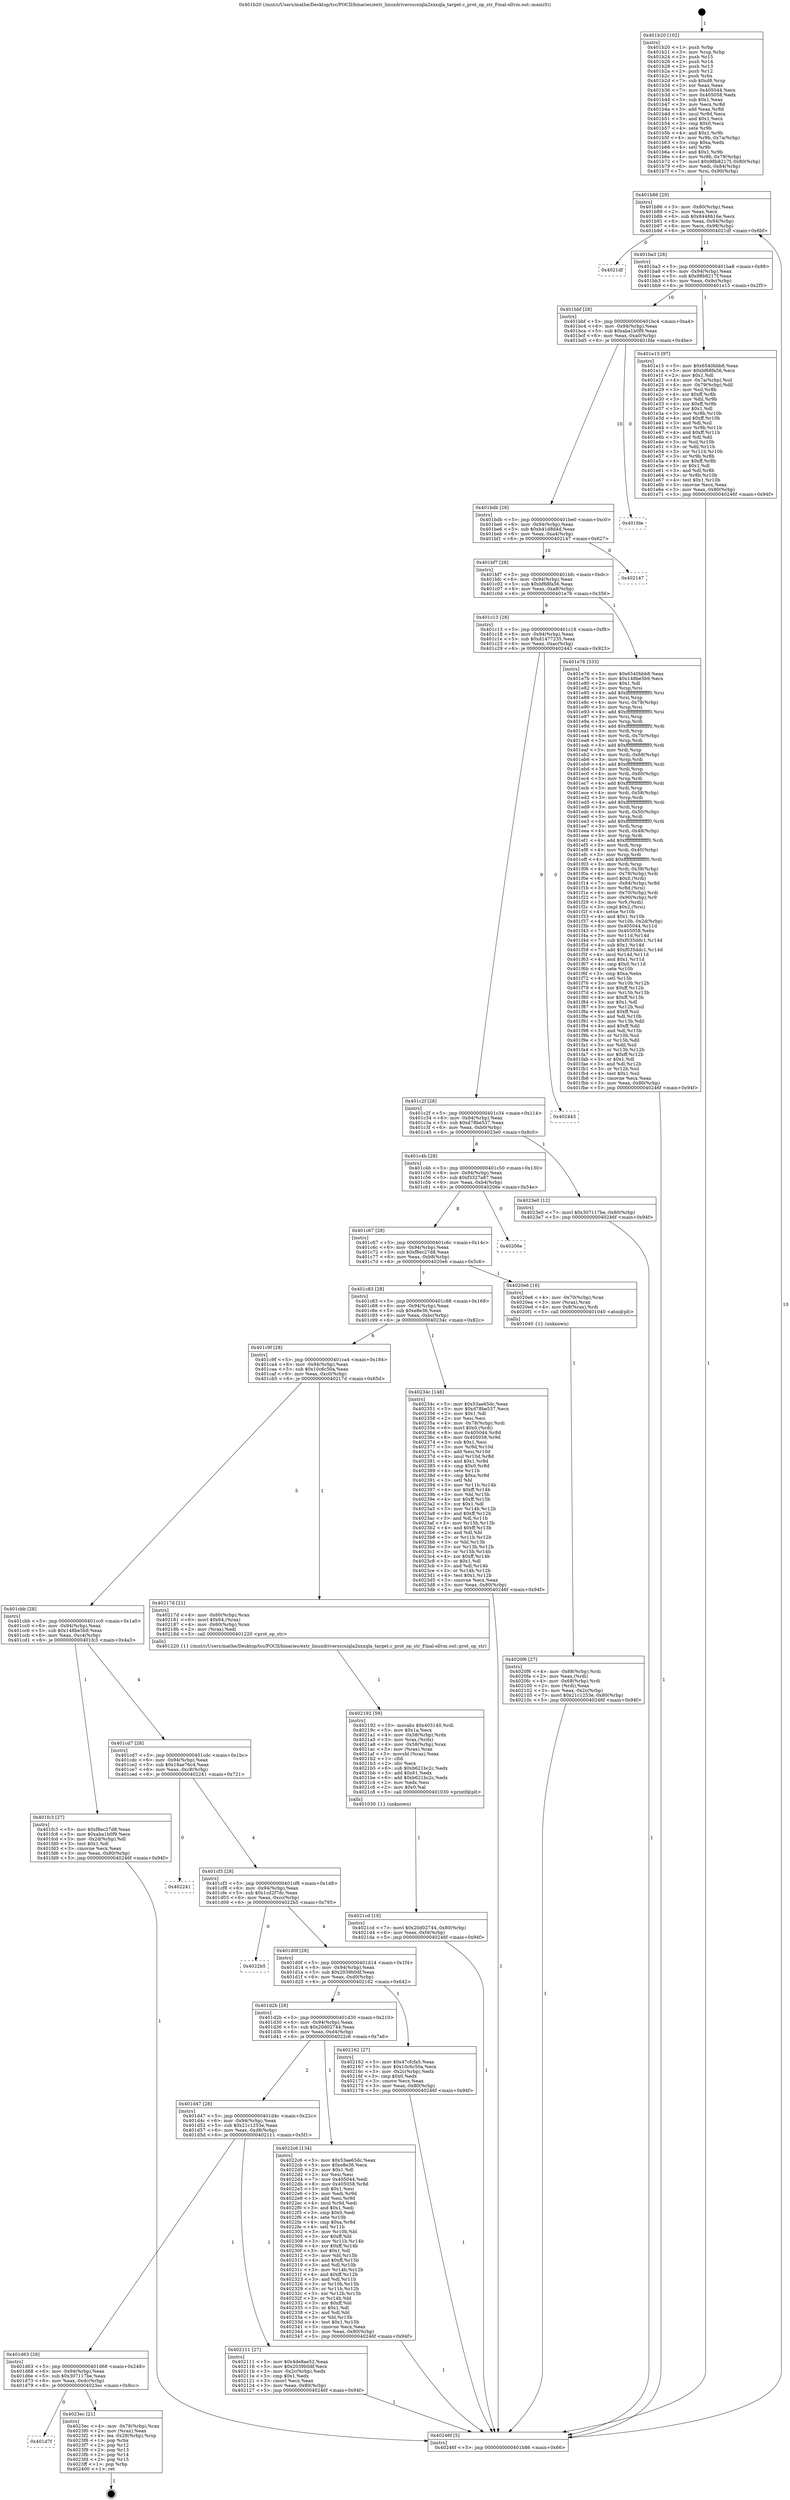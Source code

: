 digraph "0x401b20" {
  label = "0x401b20 (/mnt/c/Users/mathe/Desktop/tcc/POCII/binaries/extr_linuxdriversscsiqla2xxxqla_target.c_prot_op_str_Final-ollvm.out::main(0))"
  labelloc = "t"
  node[shape=record]

  Entry [label="",width=0.3,height=0.3,shape=circle,fillcolor=black,style=filled]
  "0x401b86" [label="{
     0x401b86 [29]\l
     | [instrs]\l
     &nbsp;&nbsp;0x401b86 \<+3\>: mov -0x80(%rbp),%eax\l
     &nbsp;&nbsp;0x401b89 \<+2\>: mov %eax,%ecx\l
     &nbsp;&nbsp;0x401b8b \<+6\>: sub $0x8448616e,%ecx\l
     &nbsp;&nbsp;0x401b91 \<+6\>: mov %eax,-0x94(%rbp)\l
     &nbsp;&nbsp;0x401b97 \<+6\>: mov %ecx,-0x98(%rbp)\l
     &nbsp;&nbsp;0x401b9d \<+6\>: je 00000000004021df \<main+0x6bf\>\l
  }"]
  "0x4021df" [label="{
     0x4021df\l
  }", style=dashed]
  "0x401ba3" [label="{
     0x401ba3 [28]\l
     | [instrs]\l
     &nbsp;&nbsp;0x401ba3 \<+5\>: jmp 0000000000401ba8 \<main+0x88\>\l
     &nbsp;&nbsp;0x401ba8 \<+6\>: mov -0x94(%rbp),%eax\l
     &nbsp;&nbsp;0x401bae \<+5\>: sub $0x98b8217f,%eax\l
     &nbsp;&nbsp;0x401bb3 \<+6\>: mov %eax,-0x9c(%rbp)\l
     &nbsp;&nbsp;0x401bb9 \<+6\>: je 0000000000401e15 \<main+0x2f5\>\l
  }"]
  Exit [label="",width=0.3,height=0.3,shape=circle,fillcolor=black,style=filled,peripheries=2]
  "0x401e15" [label="{
     0x401e15 [97]\l
     | [instrs]\l
     &nbsp;&nbsp;0x401e15 \<+5\>: mov $0x6540bbb8,%eax\l
     &nbsp;&nbsp;0x401e1a \<+5\>: mov $0xbf68fa56,%ecx\l
     &nbsp;&nbsp;0x401e1f \<+2\>: mov $0x1,%dl\l
     &nbsp;&nbsp;0x401e21 \<+4\>: mov -0x7a(%rbp),%sil\l
     &nbsp;&nbsp;0x401e25 \<+4\>: mov -0x79(%rbp),%dil\l
     &nbsp;&nbsp;0x401e29 \<+3\>: mov %sil,%r8b\l
     &nbsp;&nbsp;0x401e2c \<+4\>: xor $0xff,%r8b\l
     &nbsp;&nbsp;0x401e30 \<+3\>: mov %dil,%r9b\l
     &nbsp;&nbsp;0x401e33 \<+4\>: xor $0xff,%r9b\l
     &nbsp;&nbsp;0x401e37 \<+3\>: xor $0x1,%dl\l
     &nbsp;&nbsp;0x401e3a \<+3\>: mov %r8b,%r10b\l
     &nbsp;&nbsp;0x401e3d \<+4\>: and $0xff,%r10b\l
     &nbsp;&nbsp;0x401e41 \<+3\>: and %dl,%sil\l
     &nbsp;&nbsp;0x401e44 \<+3\>: mov %r9b,%r11b\l
     &nbsp;&nbsp;0x401e47 \<+4\>: and $0xff,%r11b\l
     &nbsp;&nbsp;0x401e4b \<+3\>: and %dl,%dil\l
     &nbsp;&nbsp;0x401e4e \<+3\>: or %sil,%r10b\l
     &nbsp;&nbsp;0x401e51 \<+3\>: or %dil,%r11b\l
     &nbsp;&nbsp;0x401e54 \<+3\>: xor %r11b,%r10b\l
     &nbsp;&nbsp;0x401e57 \<+3\>: or %r9b,%r8b\l
     &nbsp;&nbsp;0x401e5a \<+4\>: xor $0xff,%r8b\l
     &nbsp;&nbsp;0x401e5e \<+3\>: or $0x1,%dl\l
     &nbsp;&nbsp;0x401e61 \<+3\>: and %dl,%r8b\l
     &nbsp;&nbsp;0x401e64 \<+3\>: or %r8b,%r10b\l
     &nbsp;&nbsp;0x401e67 \<+4\>: test $0x1,%r10b\l
     &nbsp;&nbsp;0x401e6b \<+3\>: cmovne %ecx,%eax\l
     &nbsp;&nbsp;0x401e6e \<+3\>: mov %eax,-0x80(%rbp)\l
     &nbsp;&nbsp;0x401e71 \<+5\>: jmp 000000000040246f \<main+0x94f\>\l
  }"]
  "0x401bbf" [label="{
     0x401bbf [28]\l
     | [instrs]\l
     &nbsp;&nbsp;0x401bbf \<+5\>: jmp 0000000000401bc4 \<main+0xa4\>\l
     &nbsp;&nbsp;0x401bc4 \<+6\>: mov -0x94(%rbp),%eax\l
     &nbsp;&nbsp;0x401bca \<+5\>: sub $0xaba1b0f9,%eax\l
     &nbsp;&nbsp;0x401bcf \<+6\>: mov %eax,-0xa0(%rbp)\l
     &nbsp;&nbsp;0x401bd5 \<+6\>: je 0000000000401fde \<main+0x4be\>\l
  }"]
  "0x40246f" [label="{
     0x40246f [5]\l
     | [instrs]\l
     &nbsp;&nbsp;0x40246f \<+5\>: jmp 0000000000401b86 \<main+0x66\>\l
  }"]
  "0x401b20" [label="{
     0x401b20 [102]\l
     | [instrs]\l
     &nbsp;&nbsp;0x401b20 \<+1\>: push %rbp\l
     &nbsp;&nbsp;0x401b21 \<+3\>: mov %rsp,%rbp\l
     &nbsp;&nbsp;0x401b24 \<+2\>: push %r15\l
     &nbsp;&nbsp;0x401b26 \<+2\>: push %r14\l
     &nbsp;&nbsp;0x401b28 \<+2\>: push %r13\l
     &nbsp;&nbsp;0x401b2a \<+2\>: push %r12\l
     &nbsp;&nbsp;0x401b2c \<+1\>: push %rbx\l
     &nbsp;&nbsp;0x401b2d \<+7\>: sub $0xd8,%rsp\l
     &nbsp;&nbsp;0x401b34 \<+2\>: xor %eax,%eax\l
     &nbsp;&nbsp;0x401b36 \<+7\>: mov 0x405044,%ecx\l
     &nbsp;&nbsp;0x401b3d \<+7\>: mov 0x405058,%edx\l
     &nbsp;&nbsp;0x401b44 \<+3\>: sub $0x1,%eax\l
     &nbsp;&nbsp;0x401b47 \<+3\>: mov %ecx,%r8d\l
     &nbsp;&nbsp;0x401b4a \<+3\>: add %eax,%r8d\l
     &nbsp;&nbsp;0x401b4d \<+4\>: imul %r8d,%ecx\l
     &nbsp;&nbsp;0x401b51 \<+3\>: and $0x1,%ecx\l
     &nbsp;&nbsp;0x401b54 \<+3\>: cmp $0x0,%ecx\l
     &nbsp;&nbsp;0x401b57 \<+4\>: sete %r9b\l
     &nbsp;&nbsp;0x401b5b \<+4\>: and $0x1,%r9b\l
     &nbsp;&nbsp;0x401b5f \<+4\>: mov %r9b,-0x7a(%rbp)\l
     &nbsp;&nbsp;0x401b63 \<+3\>: cmp $0xa,%edx\l
     &nbsp;&nbsp;0x401b66 \<+4\>: setl %r9b\l
     &nbsp;&nbsp;0x401b6a \<+4\>: and $0x1,%r9b\l
     &nbsp;&nbsp;0x401b6e \<+4\>: mov %r9b,-0x79(%rbp)\l
     &nbsp;&nbsp;0x401b72 \<+7\>: movl $0x98b8217f,-0x80(%rbp)\l
     &nbsp;&nbsp;0x401b79 \<+6\>: mov %edi,-0x84(%rbp)\l
     &nbsp;&nbsp;0x401b7f \<+7\>: mov %rsi,-0x90(%rbp)\l
  }"]
  "0x401d7f" [label="{
     0x401d7f\l
  }", style=dashed]
  "0x401fde" [label="{
     0x401fde\l
  }", style=dashed]
  "0x401bdb" [label="{
     0x401bdb [28]\l
     | [instrs]\l
     &nbsp;&nbsp;0x401bdb \<+5\>: jmp 0000000000401be0 \<main+0xc0\>\l
     &nbsp;&nbsp;0x401be0 \<+6\>: mov -0x94(%rbp),%eax\l
     &nbsp;&nbsp;0x401be6 \<+5\>: sub $0xb41d8d4d,%eax\l
     &nbsp;&nbsp;0x401beb \<+6\>: mov %eax,-0xa4(%rbp)\l
     &nbsp;&nbsp;0x401bf1 \<+6\>: je 0000000000402147 \<main+0x627\>\l
  }"]
  "0x4023ec" [label="{
     0x4023ec [21]\l
     | [instrs]\l
     &nbsp;&nbsp;0x4023ec \<+4\>: mov -0x78(%rbp),%rax\l
     &nbsp;&nbsp;0x4023f0 \<+2\>: mov (%rax),%eax\l
     &nbsp;&nbsp;0x4023f2 \<+4\>: lea -0x28(%rbp),%rsp\l
     &nbsp;&nbsp;0x4023f6 \<+1\>: pop %rbx\l
     &nbsp;&nbsp;0x4023f7 \<+2\>: pop %r12\l
     &nbsp;&nbsp;0x4023f9 \<+2\>: pop %r13\l
     &nbsp;&nbsp;0x4023fb \<+2\>: pop %r14\l
     &nbsp;&nbsp;0x4023fd \<+2\>: pop %r15\l
     &nbsp;&nbsp;0x4023ff \<+1\>: pop %rbp\l
     &nbsp;&nbsp;0x402400 \<+1\>: ret\l
  }"]
  "0x402147" [label="{
     0x402147\l
  }", style=dashed]
  "0x401bf7" [label="{
     0x401bf7 [28]\l
     | [instrs]\l
     &nbsp;&nbsp;0x401bf7 \<+5\>: jmp 0000000000401bfc \<main+0xdc\>\l
     &nbsp;&nbsp;0x401bfc \<+6\>: mov -0x94(%rbp),%eax\l
     &nbsp;&nbsp;0x401c02 \<+5\>: sub $0xbf68fa56,%eax\l
     &nbsp;&nbsp;0x401c07 \<+6\>: mov %eax,-0xa8(%rbp)\l
     &nbsp;&nbsp;0x401c0d \<+6\>: je 0000000000401e76 \<main+0x356\>\l
  }"]
  "0x4021cd" [label="{
     0x4021cd [18]\l
     | [instrs]\l
     &nbsp;&nbsp;0x4021cd \<+7\>: movl $0x20d02744,-0x80(%rbp)\l
     &nbsp;&nbsp;0x4021d4 \<+6\>: mov %eax,-0xf4(%rbp)\l
     &nbsp;&nbsp;0x4021da \<+5\>: jmp 000000000040246f \<main+0x94f\>\l
  }"]
  "0x401e76" [label="{
     0x401e76 [333]\l
     | [instrs]\l
     &nbsp;&nbsp;0x401e76 \<+5\>: mov $0x6540bbb8,%eax\l
     &nbsp;&nbsp;0x401e7b \<+5\>: mov $0x148be5b9,%ecx\l
     &nbsp;&nbsp;0x401e80 \<+2\>: mov $0x1,%dl\l
     &nbsp;&nbsp;0x401e82 \<+3\>: mov %rsp,%rsi\l
     &nbsp;&nbsp;0x401e85 \<+4\>: add $0xfffffffffffffff0,%rsi\l
     &nbsp;&nbsp;0x401e89 \<+3\>: mov %rsi,%rsp\l
     &nbsp;&nbsp;0x401e8c \<+4\>: mov %rsi,-0x78(%rbp)\l
     &nbsp;&nbsp;0x401e90 \<+3\>: mov %rsp,%rsi\l
     &nbsp;&nbsp;0x401e93 \<+4\>: add $0xfffffffffffffff0,%rsi\l
     &nbsp;&nbsp;0x401e97 \<+3\>: mov %rsi,%rsp\l
     &nbsp;&nbsp;0x401e9a \<+3\>: mov %rsp,%rdi\l
     &nbsp;&nbsp;0x401e9d \<+4\>: add $0xfffffffffffffff0,%rdi\l
     &nbsp;&nbsp;0x401ea1 \<+3\>: mov %rdi,%rsp\l
     &nbsp;&nbsp;0x401ea4 \<+4\>: mov %rdi,-0x70(%rbp)\l
     &nbsp;&nbsp;0x401ea8 \<+3\>: mov %rsp,%rdi\l
     &nbsp;&nbsp;0x401eab \<+4\>: add $0xfffffffffffffff0,%rdi\l
     &nbsp;&nbsp;0x401eaf \<+3\>: mov %rdi,%rsp\l
     &nbsp;&nbsp;0x401eb2 \<+4\>: mov %rdi,-0x68(%rbp)\l
     &nbsp;&nbsp;0x401eb6 \<+3\>: mov %rsp,%rdi\l
     &nbsp;&nbsp;0x401eb9 \<+4\>: add $0xfffffffffffffff0,%rdi\l
     &nbsp;&nbsp;0x401ebd \<+3\>: mov %rdi,%rsp\l
     &nbsp;&nbsp;0x401ec0 \<+4\>: mov %rdi,-0x60(%rbp)\l
     &nbsp;&nbsp;0x401ec4 \<+3\>: mov %rsp,%rdi\l
     &nbsp;&nbsp;0x401ec7 \<+4\>: add $0xfffffffffffffff0,%rdi\l
     &nbsp;&nbsp;0x401ecb \<+3\>: mov %rdi,%rsp\l
     &nbsp;&nbsp;0x401ece \<+4\>: mov %rdi,-0x58(%rbp)\l
     &nbsp;&nbsp;0x401ed2 \<+3\>: mov %rsp,%rdi\l
     &nbsp;&nbsp;0x401ed5 \<+4\>: add $0xfffffffffffffff0,%rdi\l
     &nbsp;&nbsp;0x401ed9 \<+3\>: mov %rdi,%rsp\l
     &nbsp;&nbsp;0x401edc \<+4\>: mov %rdi,-0x50(%rbp)\l
     &nbsp;&nbsp;0x401ee0 \<+3\>: mov %rsp,%rdi\l
     &nbsp;&nbsp;0x401ee3 \<+4\>: add $0xfffffffffffffff0,%rdi\l
     &nbsp;&nbsp;0x401ee7 \<+3\>: mov %rdi,%rsp\l
     &nbsp;&nbsp;0x401eea \<+4\>: mov %rdi,-0x48(%rbp)\l
     &nbsp;&nbsp;0x401eee \<+3\>: mov %rsp,%rdi\l
     &nbsp;&nbsp;0x401ef1 \<+4\>: add $0xfffffffffffffff0,%rdi\l
     &nbsp;&nbsp;0x401ef5 \<+3\>: mov %rdi,%rsp\l
     &nbsp;&nbsp;0x401ef8 \<+4\>: mov %rdi,-0x40(%rbp)\l
     &nbsp;&nbsp;0x401efc \<+3\>: mov %rsp,%rdi\l
     &nbsp;&nbsp;0x401eff \<+4\>: add $0xfffffffffffffff0,%rdi\l
     &nbsp;&nbsp;0x401f03 \<+3\>: mov %rdi,%rsp\l
     &nbsp;&nbsp;0x401f06 \<+4\>: mov %rdi,-0x38(%rbp)\l
     &nbsp;&nbsp;0x401f0a \<+4\>: mov -0x78(%rbp),%rdi\l
     &nbsp;&nbsp;0x401f0e \<+6\>: movl $0x0,(%rdi)\l
     &nbsp;&nbsp;0x401f14 \<+7\>: mov -0x84(%rbp),%r8d\l
     &nbsp;&nbsp;0x401f1b \<+3\>: mov %r8d,(%rsi)\l
     &nbsp;&nbsp;0x401f1e \<+4\>: mov -0x70(%rbp),%rdi\l
     &nbsp;&nbsp;0x401f22 \<+7\>: mov -0x90(%rbp),%r9\l
     &nbsp;&nbsp;0x401f29 \<+3\>: mov %r9,(%rdi)\l
     &nbsp;&nbsp;0x401f2c \<+3\>: cmpl $0x2,(%rsi)\l
     &nbsp;&nbsp;0x401f2f \<+4\>: setne %r10b\l
     &nbsp;&nbsp;0x401f33 \<+4\>: and $0x1,%r10b\l
     &nbsp;&nbsp;0x401f37 \<+4\>: mov %r10b,-0x2d(%rbp)\l
     &nbsp;&nbsp;0x401f3b \<+8\>: mov 0x405044,%r11d\l
     &nbsp;&nbsp;0x401f43 \<+7\>: mov 0x405058,%ebx\l
     &nbsp;&nbsp;0x401f4a \<+3\>: mov %r11d,%r14d\l
     &nbsp;&nbsp;0x401f4d \<+7\>: sub $0xf035ddc1,%r14d\l
     &nbsp;&nbsp;0x401f54 \<+4\>: sub $0x1,%r14d\l
     &nbsp;&nbsp;0x401f58 \<+7\>: add $0xf035ddc1,%r14d\l
     &nbsp;&nbsp;0x401f5f \<+4\>: imul %r14d,%r11d\l
     &nbsp;&nbsp;0x401f63 \<+4\>: and $0x1,%r11d\l
     &nbsp;&nbsp;0x401f67 \<+4\>: cmp $0x0,%r11d\l
     &nbsp;&nbsp;0x401f6b \<+4\>: sete %r10b\l
     &nbsp;&nbsp;0x401f6f \<+3\>: cmp $0xa,%ebx\l
     &nbsp;&nbsp;0x401f72 \<+4\>: setl %r15b\l
     &nbsp;&nbsp;0x401f76 \<+3\>: mov %r10b,%r12b\l
     &nbsp;&nbsp;0x401f79 \<+4\>: xor $0xff,%r12b\l
     &nbsp;&nbsp;0x401f7d \<+3\>: mov %r15b,%r13b\l
     &nbsp;&nbsp;0x401f80 \<+4\>: xor $0xff,%r13b\l
     &nbsp;&nbsp;0x401f84 \<+3\>: xor $0x1,%dl\l
     &nbsp;&nbsp;0x401f87 \<+3\>: mov %r12b,%sil\l
     &nbsp;&nbsp;0x401f8a \<+4\>: and $0xff,%sil\l
     &nbsp;&nbsp;0x401f8e \<+3\>: and %dl,%r10b\l
     &nbsp;&nbsp;0x401f91 \<+3\>: mov %r13b,%dil\l
     &nbsp;&nbsp;0x401f94 \<+4\>: and $0xff,%dil\l
     &nbsp;&nbsp;0x401f98 \<+3\>: and %dl,%r15b\l
     &nbsp;&nbsp;0x401f9b \<+3\>: or %r10b,%sil\l
     &nbsp;&nbsp;0x401f9e \<+3\>: or %r15b,%dil\l
     &nbsp;&nbsp;0x401fa1 \<+3\>: xor %dil,%sil\l
     &nbsp;&nbsp;0x401fa4 \<+3\>: or %r13b,%r12b\l
     &nbsp;&nbsp;0x401fa7 \<+4\>: xor $0xff,%r12b\l
     &nbsp;&nbsp;0x401fab \<+3\>: or $0x1,%dl\l
     &nbsp;&nbsp;0x401fae \<+3\>: and %dl,%r12b\l
     &nbsp;&nbsp;0x401fb1 \<+3\>: or %r12b,%sil\l
     &nbsp;&nbsp;0x401fb4 \<+4\>: test $0x1,%sil\l
     &nbsp;&nbsp;0x401fb8 \<+3\>: cmovne %ecx,%eax\l
     &nbsp;&nbsp;0x401fbb \<+3\>: mov %eax,-0x80(%rbp)\l
     &nbsp;&nbsp;0x401fbe \<+5\>: jmp 000000000040246f \<main+0x94f\>\l
  }"]
  "0x401c13" [label="{
     0x401c13 [28]\l
     | [instrs]\l
     &nbsp;&nbsp;0x401c13 \<+5\>: jmp 0000000000401c18 \<main+0xf8\>\l
     &nbsp;&nbsp;0x401c18 \<+6\>: mov -0x94(%rbp),%eax\l
     &nbsp;&nbsp;0x401c1e \<+5\>: sub $0xd1477235,%eax\l
     &nbsp;&nbsp;0x401c23 \<+6\>: mov %eax,-0xac(%rbp)\l
     &nbsp;&nbsp;0x401c29 \<+6\>: je 0000000000402443 \<main+0x923\>\l
  }"]
  "0x402192" [label="{
     0x402192 [59]\l
     | [instrs]\l
     &nbsp;&nbsp;0x402192 \<+10\>: movabs $0x403140,%rdi\l
     &nbsp;&nbsp;0x40219c \<+5\>: mov $0x1a,%ecx\l
     &nbsp;&nbsp;0x4021a1 \<+4\>: mov -0x58(%rbp),%rdx\l
     &nbsp;&nbsp;0x4021a5 \<+3\>: mov %rax,(%rdx)\l
     &nbsp;&nbsp;0x4021a8 \<+4\>: mov -0x58(%rbp),%rax\l
     &nbsp;&nbsp;0x4021ac \<+3\>: mov (%rax),%rax\l
     &nbsp;&nbsp;0x4021af \<+3\>: movsbl (%rax),%eax\l
     &nbsp;&nbsp;0x4021b2 \<+1\>: cltd\l
     &nbsp;&nbsp;0x4021b3 \<+2\>: idiv %ecx\l
     &nbsp;&nbsp;0x4021b5 \<+6\>: sub $0xb621bc2c,%edx\l
     &nbsp;&nbsp;0x4021bb \<+3\>: add $0x61,%edx\l
     &nbsp;&nbsp;0x4021be \<+6\>: add $0xb621bc2c,%edx\l
     &nbsp;&nbsp;0x4021c4 \<+2\>: mov %edx,%esi\l
     &nbsp;&nbsp;0x4021c6 \<+2\>: mov $0x0,%al\l
     &nbsp;&nbsp;0x4021c8 \<+5\>: call 0000000000401030 \<printf@plt\>\l
     | [calls]\l
     &nbsp;&nbsp;0x401030 \{1\} (unknown)\l
  }"]
  "0x401d63" [label="{
     0x401d63 [28]\l
     | [instrs]\l
     &nbsp;&nbsp;0x401d63 \<+5\>: jmp 0000000000401d68 \<main+0x248\>\l
     &nbsp;&nbsp;0x401d68 \<+6\>: mov -0x94(%rbp),%eax\l
     &nbsp;&nbsp;0x401d6e \<+5\>: sub $0x307117be,%eax\l
     &nbsp;&nbsp;0x401d73 \<+6\>: mov %eax,-0xdc(%rbp)\l
     &nbsp;&nbsp;0x401d79 \<+6\>: je 00000000004023ec \<main+0x8cc\>\l
  }"]
  "0x402443" [label="{
     0x402443\l
  }", style=dashed]
  "0x401c2f" [label="{
     0x401c2f [28]\l
     | [instrs]\l
     &nbsp;&nbsp;0x401c2f \<+5\>: jmp 0000000000401c34 \<main+0x114\>\l
     &nbsp;&nbsp;0x401c34 \<+6\>: mov -0x94(%rbp),%eax\l
     &nbsp;&nbsp;0x401c3a \<+5\>: sub $0xd78be537,%eax\l
     &nbsp;&nbsp;0x401c3f \<+6\>: mov %eax,-0xb0(%rbp)\l
     &nbsp;&nbsp;0x401c45 \<+6\>: je 00000000004023e0 \<main+0x8c0\>\l
  }"]
  "0x402111" [label="{
     0x402111 [27]\l
     | [instrs]\l
     &nbsp;&nbsp;0x402111 \<+5\>: mov $0x4de8ae52,%eax\l
     &nbsp;&nbsp;0x402116 \<+5\>: mov $0x2039b0df,%ecx\l
     &nbsp;&nbsp;0x40211b \<+3\>: mov -0x2c(%rbp),%edx\l
     &nbsp;&nbsp;0x40211e \<+3\>: cmp $0x1,%edx\l
     &nbsp;&nbsp;0x402121 \<+3\>: cmovl %ecx,%eax\l
     &nbsp;&nbsp;0x402124 \<+3\>: mov %eax,-0x80(%rbp)\l
     &nbsp;&nbsp;0x402127 \<+5\>: jmp 000000000040246f \<main+0x94f\>\l
  }"]
  "0x4023e0" [label="{
     0x4023e0 [12]\l
     | [instrs]\l
     &nbsp;&nbsp;0x4023e0 \<+7\>: movl $0x307117be,-0x80(%rbp)\l
     &nbsp;&nbsp;0x4023e7 \<+5\>: jmp 000000000040246f \<main+0x94f\>\l
  }"]
  "0x401c4b" [label="{
     0x401c4b [28]\l
     | [instrs]\l
     &nbsp;&nbsp;0x401c4b \<+5\>: jmp 0000000000401c50 \<main+0x130\>\l
     &nbsp;&nbsp;0x401c50 \<+6\>: mov -0x94(%rbp),%eax\l
     &nbsp;&nbsp;0x401c56 \<+5\>: sub $0xf3327a87,%eax\l
     &nbsp;&nbsp;0x401c5b \<+6\>: mov %eax,-0xb4(%rbp)\l
     &nbsp;&nbsp;0x401c61 \<+6\>: je 000000000040206e \<main+0x54e\>\l
  }"]
  "0x401d47" [label="{
     0x401d47 [28]\l
     | [instrs]\l
     &nbsp;&nbsp;0x401d47 \<+5\>: jmp 0000000000401d4c \<main+0x22c\>\l
     &nbsp;&nbsp;0x401d4c \<+6\>: mov -0x94(%rbp),%eax\l
     &nbsp;&nbsp;0x401d52 \<+5\>: sub $0x21c1253e,%eax\l
     &nbsp;&nbsp;0x401d57 \<+6\>: mov %eax,-0xd8(%rbp)\l
     &nbsp;&nbsp;0x401d5d \<+6\>: je 0000000000402111 \<main+0x5f1\>\l
  }"]
  "0x40206e" [label="{
     0x40206e\l
  }", style=dashed]
  "0x401c67" [label="{
     0x401c67 [28]\l
     | [instrs]\l
     &nbsp;&nbsp;0x401c67 \<+5\>: jmp 0000000000401c6c \<main+0x14c\>\l
     &nbsp;&nbsp;0x401c6c \<+6\>: mov -0x94(%rbp),%eax\l
     &nbsp;&nbsp;0x401c72 \<+5\>: sub $0xf8ec27d8,%eax\l
     &nbsp;&nbsp;0x401c77 \<+6\>: mov %eax,-0xb8(%rbp)\l
     &nbsp;&nbsp;0x401c7d \<+6\>: je 00000000004020e6 \<main+0x5c6\>\l
  }"]
  "0x4022c6" [label="{
     0x4022c6 [134]\l
     | [instrs]\l
     &nbsp;&nbsp;0x4022c6 \<+5\>: mov $0x53ae65dc,%eax\l
     &nbsp;&nbsp;0x4022cb \<+5\>: mov $0xe8e36,%ecx\l
     &nbsp;&nbsp;0x4022d0 \<+2\>: mov $0x1,%dl\l
     &nbsp;&nbsp;0x4022d2 \<+2\>: xor %esi,%esi\l
     &nbsp;&nbsp;0x4022d4 \<+7\>: mov 0x405044,%edi\l
     &nbsp;&nbsp;0x4022db \<+8\>: mov 0x405058,%r8d\l
     &nbsp;&nbsp;0x4022e3 \<+3\>: sub $0x1,%esi\l
     &nbsp;&nbsp;0x4022e6 \<+3\>: mov %edi,%r9d\l
     &nbsp;&nbsp;0x4022e9 \<+3\>: add %esi,%r9d\l
     &nbsp;&nbsp;0x4022ec \<+4\>: imul %r9d,%edi\l
     &nbsp;&nbsp;0x4022f0 \<+3\>: and $0x1,%edi\l
     &nbsp;&nbsp;0x4022f3 \<+3\>: cmp $0x0,%edi\l
     &nbsp;&nbsp;0x4022f6 \<+4\>: sete %r10b\l
     &nbsp;&nbsp;0x4022fa \<+4\>: cmp $0xa,%r8d\l
     &nbsp;&nbsp;0x4022fe \<+4\>: setl %r11b\l
     &nbsp;&nbsp;0x402302 \<+3\>: mov %r10b,%bl\l
     &nbsp;&nbsp;0x402305 \<+3\>: xor $0xff,%bl\l
     &nbsp;&nbsp;0x402308 \<+3\>: mov %r11b,%r14b\l
     &nbsp;&nbsp;0x40230b \<+4\>: xor $0xff,%r14b\l
     &nbsp;&nbsp;0x40230f \<+3\>: xor $0x1,%dl\l
     &nbsp;&nbsp;0x402312 \<+3\>: mov %bl,%r15b\l
     &nbsp;&nbsp;0x402315 \<+4\>: and $0xff,%r15b\l
     &nbsp;&nbsp;0x402319 \<+3\>: and %dl,%r10b\l
     &nbsp;&nbsp;0x40231c \<+3\>: mov %r14b,%r12b\l
     &nbsp;&nbsp;0x40231f \<+4\>: and $0xff,%r12b\l
     &nbsp;&nbsp;0x402323 \<+3\>: and %dl,%r11b\l
     &nbsp;&nbsp;0x402326 \<+3\>: or %r10b,%r15b\l
     &nbsp;&nbsp;0x402329 \<+3\>: or %r11b,%r12b\l
     &nbsp;&nbsp;0x40232c \<+3\>: xor %r12b,%r15b\l
     &nbsp;&nbsp;0x40232f \<+3\>: or %r14b,%bl\l
     &nbsp;&nbsp;0x402332 \<+3\>: xor $0xff,%bl\l
     &nbsp;&nbsp;0x402335 \<+3\>: or $0x1,%dl\l
     &nbsp;&nbsp;0x402338 \<+2\>: and %dl,%bl\l
     &nbsp;&nbsp;0x40233a \<+3\>: or %bl,%r15b\l
     &nbsp;&nbsp;0x40233d \<+4\>: test $0x1,%r15b\l
     &nbsp;&nbsp;0x402341 \<+3\>: cmovne %ecx,%eax\l
     &nbsp;&nbsp;0x402344 \<+3\>: mov %eax,-0x80(%rbp)\l
     &nbsp;&nbsp;0x402347 \<+5\>: jmp 000000000040246f \<main+0x94f\>\l
  }"]
  "0x4020e6" [label="{
     0x4020e6 [16]\l
     | [instrs]\l
     &nbsp;&nbsp;0x4020e6 \<+4\>: mov -0x70(%rbp),%rax\l
     &nbsp;&nbsp;0x4020ea \<+3\>: mov (%rax),%rax\l
     &nbsp;&nbsp;0x4020ed \<+4\>: mov 0x8(%rax),%rdi\l
     &nbsp;&nbsp;0x4020f1 \<+5\>: call 0000000000401040 \<atoi@plt\>\l
     | [calls]\l
     &nbsp;&nbsp;0x401040 \{1\} (unknown)\l
  }"]
  "0x401c83" [label="{
     0x401c83 [28]\l
     | [instrs]\l
     &nbsp;&nbsp;0x401c83 \<+5\>: jmp 0000000000401c88 \<main+0x168\>\l
     &nbsp;&nbsp;0x401c88 \<+6\>: mov -0x94(%rbp),%eax\l
     &nbsp;&nbsp;0x401c8e \<+5\>: sub $0xe8e36,%eax\l
     &nbsp;&nbsp;0x401c93 \<+6\>: mov %eax,-0xbc(%rbp)\l
     &nbsp;&nbsp;0x401c99 \<+6\>: je 000000000040234c \<main+0x82c\>\l
  }"]
  "0x401d2b" [label="{
     0x401d2b [28]\l
     | [instrs]\l
     &nbsp;&nbsp;0x401d2b \<+5\>: jmp 0000000000401d30 \<main+0x210\>\l
     &nbsp;&nbsp;0x401d30 \<+6\>: mov -0x94(%rbp),%eax\l
     &nbsp;&nbsp;0x401d36 \<+5\>: sub $0x20d02744,%eax\l
     &nbsp;&nbsp;0x401d3b \<+6\>: mov %eax,-0xd4(%rbp)\l
     &nbsp;&nbsp;0x401d41 \<+6\>: je 00000000004022c6 \<main+0x7a6\>\l
  }"]
  "0x40234c" [label="{
     0x40234c [148]\l
     | [instrs]\l
     &nbsp;&nbsp;0x40234c \<+5\>: mov $0x53ae65dc,%eax\l
     &nbsp;&nbsp;0x402351 \<+5\>: mov $0xd78be537,%ecx\l
     &nbsp;&nbsp;0x402356 \<+2\>: mov $0x1,%dl\l
     &nbsp;&nbsp;0x402358 \<+2\>: xor %esi,%esi\l
     &nbsp;&nbsp;0x40235a \<+4\>: mov -0x78(%rbp),%rdi\l
     &nbsp;&nbsp;0x40235e \<+6\>: movl $0x0,(%rdi)\l
     &nbsp;&nbsp;0x402364 \<+8\>: mov 0x405044,%r8d\l
     &nbsp;&nbsp;0x40236c \<+8\>: mov 0x405058,%r9d\l
     &nbsp;&nbsp;0x402374 \<+3\>: sub $0x1,%esi\l
     &nbsp;&nbsp;0x402377 \<+3\>: mov %r8d,%r10d\l
     &nbsp;&nbsp;0x40237a \<+3\>: add %esi,%r10d\l
     &nbsp;&nbsp;0x40237d \<+4\>: imul %r10d,%r8d\l
     &nbsp;&nbsp;0x402381 \<+4\>: and $0x1,%r8d\l
     &nbsp;&nbsp;0x402385 \<+4\>: cmp $0x0,%r8d\l
     &nbsp;&nbsp;0x402389 \<+4\>: sete %r11b\l
     &nbsp;&nbsp;0x40238d \<+4\>: cmp $0xa,%r9d\l
     &nbsp;&nbsp;0x402391 \<+3\>: setl %bl\l
     &nbsp;&nbsp;0x402394 \<+3\>: mov %r11b,%r14b\l
     &nbsp;&nbsp;0x402397 \<+4\>: xor $0xff,%r14b\l
     &nbsp;&nbsp;0x40239b \<+3\>: mov %bl,%r15b\l
     &nbsp;&nbsp;0x40239e \<+4\>: xor $0xff,%r15b\l
     &nbsp;&nbsp;0x4023a2 \<+3\>: xor $0x1,%dl\l
     &nbsp;&nbsp;0x4023a5 \<+3\>: mov %r14b,%r12b\l
     &nbsp;&nbsp;0x4023a8 \<+4\>: and $0xff,%r12b\l
     &nbsp;&nbsp;0x4023ac \<+3\>: and %dl,%r11b\l
     &nbsp;&nbsp;0x4023af \<+3\>: mov %r15b,%r13b\l
     &nbsp;&nbsp;0x4023b2 \<+4\>: and $0xff,%r13b\l
     &nbsp;&nbsp;0x4023b6 \<+2\>: and %dl,%bl\l
     &nbsp;&nbsp;0x4023b8 \<+3\>: or %r11b,%r12b\l
     &nbsp;&nbsp;0x4023bb \<+3\>: or %bl,%r13b\l
     &nbsp;&nbsp;0x4023be \<+3\>: xor %r13b,%r12b\l
     &nbsp;&nbsp;0x4023c1 \<+3\>: or %r15b,%r14b\l
     &nbsp;&nbsp;0x4023c4 \<+4\>: xor $0xff,%r14b\l
     &nbsp;&nbsp;0x4023c8 \<+3\>: or $0x1,%dl\l
     &nbsp;&nbsp;0x4023cb \<+3\>: and %dl,%r14b\l
     &nbsp;&nbsp;0x4023ce \<+3\>: or %r14b,%r12b\l
     &nbsp;&nbsp;0x4023d1 \<+4\>: test $0x1,%r12b\l
     &nbsp;&nbsp;0x4023d5 \<+3\>: cmovne %ecx,%eax\l
     &nbsp;&nbsp;0x4023d8 \<+3\>: mov %eax,-0x80(%rbp)\l
     &nbsp;&nbsp;0x4023db \<+5\>: jmp 000000000040246f \<main+0x94f\>\l
  }"]
  "0x401c9f" [label="{
     0x401c9f [28]\l
     | [instrs]\l
     &nbsp;&nbsp;0x401c9f \<+5\>: jmp 0000000000401ca4 \<main+0x184\>\l
     &nbsp;&nbsp;0x401ca4 \<+6\>: mov -0x94(%rbp),%eax\l
     &nbsp;&nbsp;0x401caa \<+5\>: sub $0x10c6c50a,%eax\l
     &nbsp;&nbsp;0x401caf \<+6\>: mov %eax,-0xc0(%rbp)\l
     &nbsp;&nbsp;0x401cb5 \<+6\>: je 000000000040217d \<main+0x65d\>\l
  }"]
  "0x402162" [label="{
     0x402162 [27]\l
     | [instrs]\l
     &nbsp;&nbsp;0x402162 \<+5\>: mov $0x47cfcfa5,%eax\l
     &nbsp;&nbsp;0x402167 \<+5\>: mov $0x10c6c50a,%ecx\l
     &nbsp;&nbsp;0x40216c \<+3\>: mov -0x2c(%rbp),%edx\l
     &nbsp;&nbsp;0x40216f \<+3\>: cmp $0x0,%edx\l
     &nbsp;&nbsp;0x402172 \<+3\>: cmove %ecx,%eax\l
     &nbsp;&nbsp;0x402175 \<+3\>: mov %eax,-0x80(%rbp)\l
     &nbsp;&nbsp;0x402178 \<+5\>: jmp 000000000040246f \<main+0x94f\>\l
  }"]
  "0x40217d" [label="{
     0x40217d [21]\l
     | [instrs]\l
     &nbsp;&nbsp;0x40217d \<+4\>: mov -0x60(%rbp),%rax\l
     &nbsp;&nbsp;0x402181 \<+6\>: movl $0x64,(%rax)\l
     &nbsp;&nbsp;0x402187 \<+4\>: mov -0x60(%rbp),%rax\l
     &nbsp;&nbsp;0x40218b \<+2\>: mov (%rax),%edi\l
     &nbsp;&nbsp;0x40218d \<+5\>: call 0000000000401220 \<prot_op_str\>\l
     | [calls]\l
     &nbsp;&nbsp;0x401220 \{1\} (/mnt/c/Users/mathe/Desktop/tcc/POCII/binaries/extr_linuxdriversscsiqla2xxxqla_target.c_prot_op_str_Final-ollvm.out::prot_op_str)\l
  }"]
  "0x401cbb" [label="{
     0x401cbb [28]\l
     | [instrs]\l
     &nbsp;&nbsp;0x401cbb \<+5\>: jmp 0000000000401cc0 \<main+0x1a0\>\l
     &nbsp;&nbsp;0x401cc0 \<+6\>: mov -0x94(%rbp),%eax\l
     &nbsp;&nbsp;0x401cc6 \<+5\>: sub $0x148be5b9,%eax\l
     &nbsp;&nbsp;0x401ccb \<+6\>: mov %eax,-0xc4(%rbp)\l
     &nbsp;&nbsp;0x401cd1 \<+6\>: je 0000000000401fc3 \<main+0x4a3\>\l
  }"]
  "0x401d0f" [label="{
     0x401d0f [28]\l
     | [instrs]\l
     &nbsp;&nbsp;0x401d0f \<+5\>: jmp 0000000000401d14 \<main+0x1f4\>\l
     &nbsp;&nbsp;0x401d14 \<+6\>: mov -0x94(%rbp),%eax\l
     &nbsp;&nbsp;0x401d1a \<+5\>: sub $0x2039b0df,%eax\l
     &nbsp;&nbsp;0x401d1f \<+6\>: mov %eax,-0xd0(%rbp)\l
     &nbsp;&nbsp;0x401d25 \<+6\>: je 0000000000402162 \<main+0x642\>\l
  }"]
  "0x401fc3" [label="{
     0x401fc3 [27]\l
     | [instrs]\l
     &nbsp;&nbsp;0x401fc3 \<+5\>: mov $0xf8ec27d8,%eax\l
     &nbsp;&nbsp;0x401fc8 \<+5\>: mov $0xaba1b0f9,%ecx\l
     &nbsp;&nbsp;0x401fcd \<+3\>: mov -0x2d(%rbp),%dl\l
     &nbsp;&nbsp;0x401fd0 \<+3\>: test $0x1,%dl\l
     &nbsp;&nbsp;0x401fd3 \<+3\>: cmovne %ecx,%eax\l
     &nbsp;&nbsp;0x401fd6 \<+3\>: mov %eax,-0x80(%rbp)\l
     &nbsp;&nbsp;0x401fd9 \<+5\>: jmp 000000000040246f \<main+0x94f\>\l
  }"]
  "0x401cd7" [label="{
     0x401cd7 [28]\l
     | [instrs]\l
     &nbsp;&nbsp;0x401cd7 \<+5\>: jmp 0000000000401cdc \<main+0x1bc\>\l
     &nbsp;&nbsp;0x401cdc \<+6\>: mov -0x94(%rbp),%eax\l
     &nbsp;&nbsp;0x401ce2 \<+5\>: sub $0x18ae76c4,%eax\l
     &nbsp;&nbsp;0x401ce7 \<+6\>: mov %eax,-0xc8(%rbp)\l
     &nbsp;&nbsp;0x401ced \<+6\>: je 0000000000402241 \<main+0x721\>\l
  }"]
  "0x4020f6" [label="{
     0x4020f6 [27]\l
     | [instrs]\l
     &nbsp;&nbsp;0x4020f6 \<+4\>: mov -0x68(%rbp),%rdi\l
     &nbsp;&nbsp;0x4020fa \<+2\>: mov %eax,(%rdi)\l
     &nbsp;&nbsp;0x4020fc \<+4\>: mov -0x68(%rbp),%rdi\l
     &nbsp;&nbsp;0x402100 \<+2\>: mov (%rdi),%eax\l
     &nbsp;&nbsp;0x402102 \<+3\>: mov %eax,-0x2c(%rbp)\l
     &nbsp;&nbsp;0x402105 \<+7\>: movl $0x21c1253e,-0x80(%rbp)\l
     &nbsp;&nbsp;0x40210c \<+5\>: jmp 000000000040246f \<main+0x94f\>\l
  }"]
  "0x4022b5" [label="{
     0x4022b5\l
  }", style=dashed]
  "0x402241" [label="{
     0x402241\l
  }", style=dashed]
  "0x401cf3" [label="{
     0x401cf3 [28]\l
     | [instrs]\l
     &nbsp;&nbsp;0x401cf3 \<+5\>: jmp 0000000000401cf8 \<main+0x1d8\>\l
     &nbsp;&nbsp;0x401cf8 \<+6\>: mov -0x94(%rbp),%eax\l
     &nbsp;&nbsp;0x401cfe \<+5\>: sub $0x1cd2f7dc,%eax\l
     &nbsp;&nbsp;0x401d03 \<+6\>: mov %eax,-0xcc(%rbp)\l
     &nbsp;&nbsp;0x401d09 \<+6\>: je 00000000004022b5 \<main+0x795\>\l
  }"]
  Entry -> "0x401b20" [label=" 1"]
  "0x401b86" -> "0x4021df" [label=" 0"]
  "0x401b86" -> "0x401ba3" [label=" 11"]
  "0x4023ec" -> Exit [label=" 1"]
  "0x401ba3" -> "0x401e15" [label=" 1"]
  "0x401ba3" -> "0x401bbf" [label=" 10"]
  "0x401e15" -> "0x40246f" [label=" 1"]
  "0x401b20" -> "0x401b86" [label=" 1"]
  "0x40246f" -> "0x401b86" [label=" 10"]
  "0x401d63" -> "0x401d7f" [label=" 0"]
  "0x401bbf" -> "0x401fde" [label=" 0"]
  "0x401bbf" -> "0x401bdb" [label=" 10"]
  "0x401d63" -> "0x4023ec" [label=" 1"]
  "0x401bdb" -> "0x402147" [label=" 0"]
  "0x401bdb" -> "0x401bf7" [label=" 10"]
  "0x4023e0" -> "0x40246f" [label=" 1"]
  "0x401bf7" -> "0x401e76" [label=" 1"]
  "0x401bf7" -> "0x401c13" [label=" 9"]
  "0x40234c" -> "0x40246f" [label=" 1"]
  "0x401e76" -> "0x40246f" [label=" 1"]
  "0x4022c6" -> "0x40246f" [label=" 1"]
  "0x401c13" -> "0x402443" [label=" 0"]
  "0x401c13" -> "0x401c2f" [label=" 9"]
  "0x4021cd" -> "0x40246f" [label=" 1"]
  "0x401c2f" -> "0x4023e0" [label=" 1"]
  "0x401c2f" -> "0x401c4b" [label=" 8"]
  "0x402192" -> "0x4021cd" [label=" 1"]
  "0x401c4b" -> "0x40206e" [label=" 0"]
  "0x401c4b" -> "0x401c67" [label=" 8"]
  "0x402162" -> "0x40246f" [label=" 1"]
  "0x401c67" -> "0x4020e6" [label=" 1"]
  "0x401c67" -> "0x401c83" [label=" 7"]
  "0x402111" -> "0x40246f" [label=" 1"]
  "0x401c83" -> "0x40234c" [label=" 1"]
  "0x401c83" -> "0x401c9f" [label=" 6"]
  "0x401d47" -> "0x402111" [label=" 1"]
  "0x401c9f" -> "0x40217d" [label=" 1"]
  "0x401c9f" -> "0x401cbb" [label=" 5"]
  "0x40217d" -> "0x402192" [label=" 1"]
  "0x401cbb" -> "0x401fc3" [label=" 1"]
  "0x401cbb" -> "0x401cd7" [label=" 4"]
  "0x401fc3" -> "0x40246f" [label=" 1"]
  "0x4020e6" -> "0x4020f6" [label=" 1"]
  "0x4020f6" -> "0x40246f" [label=" 1"]
  "0x401d2b" -> "0x4022c6" [label=" 1"]
  "0x401cd7" -> "0x402241" [label=" 0"]
  "0x401cd7" -> "0x401cf3" [label=" 4"]
  "0x401d47" -> "0x401d63" [label=" 1"]
  "0x401cf3" -> "0x4022b5" [label=" 0"]
  "0x401cf3" -> "0x401d0f" [label=" 4"]
  "0x401d2b" -> "0x401d47" [label=" 2"]
  "0x401d0f" -> "0x402162" [label=" 1"]
  "0x401d0f" -> "0x401d2b" [label=" 3"]
}

